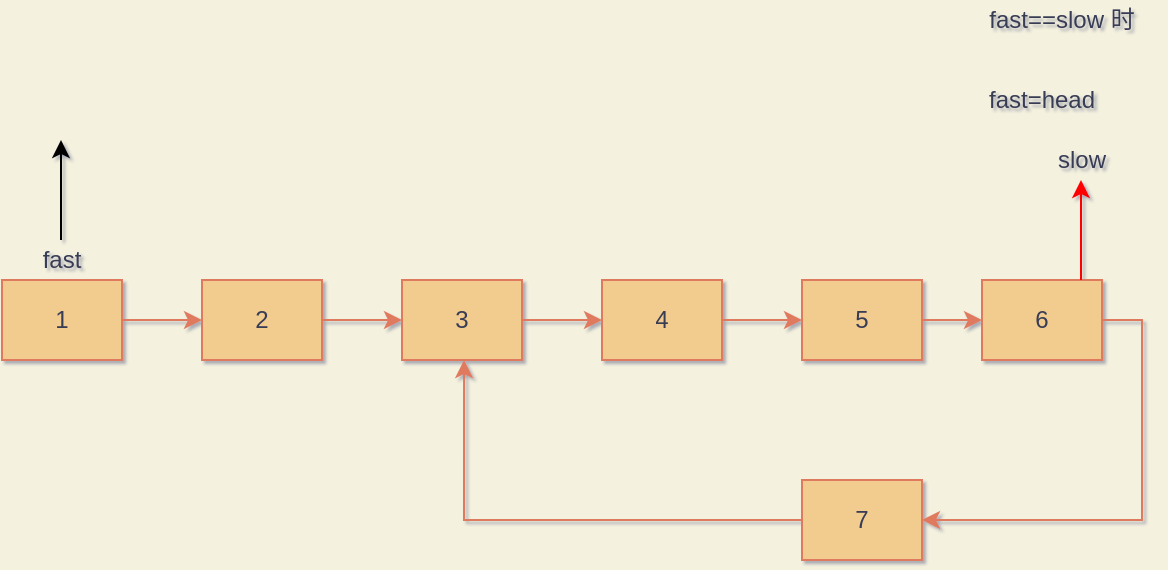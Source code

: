 <mxfile version="14.7.0" type="github">
  <diagram id="fy-eNK8LCn2k6Y5jVGpT" name="Page-1">
    <mxGraphModel dx="1182" dy="1878" grid="1" gridSize="10" guides="1" tooltips="1" connect="1" arrows="1" fold="1" page="1" pageScale="1" pageWidth="827" pageHeight="1169" background="#F4F1DE" math="0" shadow="1">
      <root>
        <mxCell id="0" />
        <mxCell id="1" parent="0" />
        <mxCell id="JZ3E73Zgplu5cMtPD8FH-19" value="" style="shape=table;html=1;whiteSpace=wrap;startSize=0;container=1;collapsible=0;childLayout=tableLayout;fillColor=#F2CC8F;strokeColor=#E07A5F;fontColor=#393C56;" vertex="1" parent="1">
          <mxGeometry x="140" y="-370" width="60" height="40" as="geometry" />
        </mxCell>
        <mxCell id="JZ3E73Zgplu5cMtPD8FH-20" value="" style="shape=partialRectangle;html=1;whiteSpace=wrap;collapsible=0;dropTarget=0;pointerEvents=0;fillColor=none;top=0;left=0;bottom=0;right=0;points=[[0,0.5],[1,0.5]];portConstraint=eastwest;strokeColor=#E07A5F;fontColor=#393C56;" vertex="1" parent="JZ3E73Zgplu5cMtPD8FH-19">
          <mxGeometry width="60" height="40" as="geometry" />
        </mxCell>
        <mxCell id="JZ3E73Zgplu5cMtPD8FH-21" value="1" style="shape=partialRectangle;html=1;whiteSpace=wrap;connectable=0;overflow=hidden;fillColor=none;top=0;left=0;bottom=0;right=0;strokeColor=#E07A5F;fontColor=#393C56;" vertex="1" parent="JZ3E73Zgplu5cMtPD8FH-20">
          <mxGeometry width="60" height="40" as="geometry" />
        </mxCell>
        <mxCell id="JZ3E73Zgplu5cMtPD8FH-34" value="" style="shape=table;html=1;whiteSpace=wrap;startSize=0;container=1;collapsible=0;childLayout=tableLayout;fillColor=#F2CC8F;strokeColor=#E07A5F;fontColor=#393C56;" vertex="1" parent="1">
          <mxGeometry x="240" y="-370" width="60" height="40" as="geometry" />
        </mxCell>
        <mxCell id="JZ3E73Zgplu5cMtPD8FH-35" value="" style="shape=partialRectangle;html=1;whiteSpace=wrap;collapsible=0;dropTarget=0;pointerEvents=0;fillColor=none;top=0;left=0;bottom=0;right=0;points=[[0,0.5],[1,0.5]];portConstraint=eastwest;strokeColor=#E07A5F;fontColor=#393C56;" vertex="1" parent="JZ3E73Zgplu5cMtPD8FH-34">
          <mxGeometry width="60" height="40" as="geometry" />
        </mxCell>
        <mxCell id="JZ3E73Zgplu5cMtPD8FH-36" value="2" style="shape=partialRectangle;html=1;whiteSpace=wrap;connectable=0;overflow=hidden;fillColor=none;top=0;left=0;bottom=0;right=0;strokeColor=#E07A5F;fontColor=#393C56;" vertex="1" parent="JZ3E73Zgplu5cMtPD8FH-35">
          <mxGeometry width="60" height="40" as="geometry" />
        </mxCell>
        <mxCell id="JZ3E73Zgplu5cMtPD8FH-37" value="" style="shape=table;html=1;whiteSpace=wrap;startSize=0;container=1;collapsible=0;childLayout=tableLayout;fillColor=#F2CC8F;strokeColor=#E07A5F;fontColor=#393C56;" vertex="1" parent="1">
          <mxGeometry x="340" y="-370" width="60" height="40" as="geometry" />
        </mxCell>
        <mxCell id="JZ3E73Zgplu5cMtPD8FH-38" value="" style="shape=partialRectangle;html=1;whiteSpace=wrap;collapsible=0;dropTarget=0;pointerEvents=0;fillColor=none;top=0;left=0;bottom=0;right=0;points=[[0,0.5],[1,0.5]];portConstraint=eastwest;strokeColor=#E07A5F;fontColor=#393C56;" vertex="1" parent="JZ3E73Zgplu5cMtPD8FH-37">
          <mxGeometry width="60" height="40" as="geometry" />
        </mxCell>
        <mxCell id="JZ3E73Zgplu5cMtPD8FH-39" value="3" style="shape=partialRectangle;html=1;whiteSpace=wrap;connectable=0;overflow=hidden;fillColor=none;top=0;left=0;bottom=0;right=0;strokeColor=#E07A5F;fontColor=#393C56;" vertex="1" parent="JZ3E73Zgplu5cMtPD8FH-38">
          <mxGeometry width="60" height="40" as="geometry" />
        </mxCell>
        <mxCell id="JZ3E73Zgplu5cMtPD8FH-40" value="" style="shape=table;html=1;whiteSpace=wrap;startSize=0;container=1;collapsible=0;childLayout=tableLayout;fillColor=#F2CC8F;strokeColor=#E07A5F;fontColor=#393C56;" vertex="1" parent="1">
          <mxGeometry x="540" y="-370" width="60" height="40" as="geometry" />
        </mxCell>
        <mxCell id="JZ3E73Zgplu5cMtPD8FH-41" value="" style="shape=partialRectangle;html=1;whiteSpace=wrap;collapsible=0;dropTarget=0;pointerEvents=0;fillColor=none;top=0;left=0;bottom=0;right=0;points=[[0,0.5],[1,0.5]];portConstraint=eastwest;strokeColor=#E07A5F;fontColor=#393C56;" vertex="1" parent="JZ3E73Zgplu5cMtPD8FH-40">
          <mxGeometry width="60" height="40" as="geometry" />
        </mxCell>
        <mxCell id="JZ3E73Zgplu5cMtPD8FH-42" value="5" style="shape=partialRectangle;html=1;whiteSpace=wrap;connectable=0;overflow=hidden;fillColor=none;top=0;left=0;bottom=0;right=0;strokeColor=#E07A5F;fontColor=#393C56;" vertex="1" parent="JZ3E73Zgplu5cMtPD8FH-41">
          <mxGeometry width="60" height="40" as="geometry" />
        </mxCell>
        <mxCell id="JZ3E73Zgplu5cMtPD8FH-43" value="" style="shape=table;html=1;whiteSpace=wrap;startSize=0;container=1;collapsible=0;childLayout=tableLayout;fillColor=#F2CC8F;strokeColor=#E07A5F;fontColor=#393C56;" vertex="1" parent="1">
          <mxGeometry x="440" y="-370" width="60" height="40" as="geometry" />
        </mxCell>
        <mxCell id="JZ3E73Zgplu5cMtPD8FH-44" value="" style="shape=partialRectangle;html=1;whiteSpace=wrap;collapsible=0;dropTarget=0;pointerEvents=0;fillColor=none;top=0;left=0;bottom=0;right=0;points=[[0,0.5],[1,0.5]];portConstraint=eastwest;strokeColor=#E07A5F;fontColor=#393C56;" vertex="1" parent="JZ3E73Zgplu5cMtPD8FH-43">
          <mxGeometry width="60" height="40" as="geometry" />
        </mxCell>
        <mxCell id="JZ3E73Zgplu5cMtPD8FH-45" value="4" style="shape=partialRectangle;html=1;whiteSpace=wrap;connectable=0;overflow=hidden;fillColor=none;top=0;left=0;bottom=0;right=0;strokeColor=#E07A5F;fontColor=#393C56;" vertex="1" parent="JZ3E73Zgplu5cMtPD8FH-44">
          <mxGeometry width="60" height="40" as="geometry" />
        </mxCell>
        <mxCell id="JZ3E73Zgplu5cMtPD8FH-46" value="" style="shape=table;html=1;whiteSpace=wrap;startSize=0;container=1;collapsible=0;childLayout=tableLayout;fillColor=#F2CC8F;strokeColor=#E07A5F;fontColor=#393C56;" vertex="1" parent="1">
          <mxGeometry x="540" y="-270" width="60" height="40" as="geometry" />
        </mxCell>
        <mxCell id="JZ3E73Zgplu5cMtPD8FH-47" value="" style="shape=partialRectangle;html=1;whiteSpace=wrap;collapsible=0;dropTarget=0;pointerEvents=0;fillColor=none;top=0;left=0;bottom=0;right=0;points=[[0,0.5],[1,0.5]];portConstraint=eastwest;strokeColor=#E07A5F;fontColor=#393C56;" vertex="1" parent="JZ3E73Zgplu5cMtPD8FH-46">
          <mxGeometry width="60" height="40" as="geometry" />
        </mxCell>
        <mxCell id="JZ3E73Zgplu5cMtPD8FH-48" value="7" style="shape=partialRectangle;html=1;whiteSpace=wrap;connectable=0;overflow=hidden;fillColor=none;top=0;left=0;bottom=0;right=0;strokeColor=#E07A5F;fontColor=#393C56;" vertex="1" parent="JZ3E73Zgplu5cMtPD8FH-47">
          <mxGeometry width="60" height="40" as="geometry" />
        </mxCell>
        <mxCell id="JZ3E73Zgplu5cMtPD8FH-49" value="" style="shape=table;html=1;whiteSpace=wrap;startSize=0;container=1;collapsible=0;childLayout=tableLayout;fillColor=#F2CC8F;strokeColor=#E07A5F;fontColor=#393C56;" vertex="1" parent="1">
          <mxGeometry x="630" y="-370" width="60" height="40" as="geometry" />
        </mxCell>
        <mxCell id="JZ3E73Zgplu5cMtPD8FH-50" value="" style="shape=partialRectangle;html=1;whiteSpace=wrap;collapsible=0;dropTarget=0;pointerEvents=0;fillColor=none;top=0;left=0;bottom=0;right=0;points=[[0,0.5],[1,0.5]];portConstraint=eastwest;strokeColor=#E07A5F;fontColor=#393C56;" vertex="1" parent="JZ3E73Zgplu5cMtPD8FH-49">
          <mxGeometry width="60" height="40" as="geometry" />
        </mxCell>
        <mxCell id="JZ3E73Zgplu5cMtPD8FH-51" value="6" style="shape=partialRectangle;html=1;whiteSpace=wrap;connectable=0;overflow=hidden;fillColor=none;top=0;left=0;bottom=0;right=0;strokeColor=#E07A5F;fontColor=#393C56;" vertex="1" parent="JZ3E73Zgplu5cMtPD8FH-50">
          <mxGeometry width="60" height="40" as="geometry" />
        </mxCell>
        <mxCell id="JZ3E73Zgplu5cMtPD8FH-52" style="edgeStyle=orthogonalEdgeStyle;rounded=0;orthogonalLoop=1;jettySize=auto;html=1;entryX=0;entryY=0.5;entryDx=0;entryDy=0;labelBackgroundColor=#F4F1DE;strokeColor=#E07A5F;fontColor=#393C56;" edge="1" parent="1" source="JZ3E73Zgplu5cMtPD8FH-20" target="JZ3E73Zgplu5cMtPD8FH-35">
          <mxGeometry relative="1" as="geometry" />
        </mxCell>
        <mxCell id="JZ3E73Zgplu5cMtPD8FH-53" style="edgeStyle=orthogonalEdgeStyle;rounded=0;orthogonalLoop=1;jettySize=auto;html=1;entryX=0;entryY=0.5;entryDx=0;entryDy=0;labelBackgroundColor=#F4F1DE;strokeColor=#E07A5F;fontColor=#393C56;" edge="1" parent="1" source="JZ3E73Zgplu5cMtPD8FH-35" target="JZ3E73Zgplu5cMtPD8FH-38">
          <mxGeometry relative="1" as="geometry" />
        </mxCell>
        <mxCell id="JZ3E73Zgplu5cMtPD8FH-54" style="edgeStyle=orthogonalEdgeStyle;rounded=0;orthogonalLoop=1;jettySize=auto;html=1;exitX=1;exitY=0.5;exitDx=0;exitDy=0;entryX=0;entryY=0.5;entryDx=0;entryDy=0;labelBackgroundColor=#F4F1DE;strokeColor=#E07A5F;fontColor=#393C56;" edge="1" parent="1" source="JZ3E73Zgplu5cMtPD8FH-38" target="JZ3E73Zgplu5cMtPD8FH-44">
          <mxGeometry relative="1" as="geometry" />
        </mxCell>
        <mxCell id="JZ3E73Zgplu5cMtPD8FH-55" style="edgeStyle=orthogonalEdgeStyle;rounded=0;orthogonalLoop=1;jettySize=auto;html=1;exitX=1;exitY=0.5;exitDx=0;exitDy=0;entryX=0;entryY=0.5;entryDx=0;entryDy=0;labelBackgroundColor=#F4F1DE;strokeColor=#E07A5F;fontColor=#393C56;" edge="1" parent="1" source="JZ3E73Zgplu5cMtPD8FH-44" target="JZ3E73Zgplu5cMtPD8FH-41">
          <mxGeometry relative="1" as="geometry" />
        </mxCell>
        <mxCell id="JZ3E73Zgplu5cMtPD8FH-56" style="edgeStyle=orthogonalEdgeStyle;rounded=0;orthogonalLoop=1;jettySize=auto;html=1;exitX=1;exitY=0.5;exitDx=0;exitDy=0;entryX=0;entryY=0.5;entryDx=0;entryDy=0;labelBackgroundColor=#F4F1DE;strokeColor=#E07A5F;fontColor=#393C56;" edge="1" parent="1" source="JZ3E73Zgplu5cMtPD8FH-41" target="JZ3E73Zgplu5cMtPD8FH-50">
          <mxGeometry relative="1" as="geometry" />
        </mxCell>
        <mxCell id="JZ3E73Zgplu5cMtPD8FH-57" style="edgeStyle=orthogonalEdgeStyle;rounded=0;orthogonalLoop=1;jettySize=auto;html=1;exitX=1;exitY=0.5;exitDx=0;exitDy=0;entryX=1;entryY=0.5;entryDx=0;entryDy=0;labelBackgroundColor=#F4F1DE;strokeColor=#E07A5F;fontColor=#393C56;" edge="1" parent="1" source="JZ3E73Zgplu5cMtPD8FH-50" target="JZ3E73Zgplu5cMtPD8FH-47">
          <mxGeometry relative="1" as="geometry" />
        </mxCell>
        <mxCell id="JZ3E73Zgplu5cMtPD8FH-58" style="edgeStyle=orthogonalEdgeStyle;rounded=0;orthogonalLoop=1;jettySize=auto;html=1;exitX=0;exitY=0.5;exitDx=0;exitDy=0;entryX=0.517;entryY=1;entryDx=0;entryDy=0;entryPerimeter=0;labelBackgroundColor=#F4F1DE;strokeColor=#E07A5F;fontColor=#393C56;" edge="1" parent="1" source="JZ3E73Zgplu5cMtPD8FH-47" target="JZ3E73Zgplu5cMtPD8FH-38">
          <mxGeometry relative="1" as="geometry" />
        </mxCell>
        <mxCell id="JZ3E73Zgplu5cMtPD8FH-70" value="" style="group;fontColor=#393C56;" vertex="1" connectable="0" parent="1">
          <mxGeometry x="660" y="-440" width="40" height="70" as="geometry" />
        </mxCell>
        <mxCell id="JZ3E73Zgplu5cMtPD8FH-62" value="" style="endArrow=classic;html=1;labelBackgroundColor=#F4F1DE;fontColor=#393C56;strokeColor=#FF0000;" edge="1" parent="JZ3E73Zgplu5cMtPD8FH-70">
          <mxGeometry width="50" height="50" relative="1" as="geometry">
            <mxPoint x="19.5" y="70" as="sourcePoint" />
            <mxPoint x="19.5" y="20" as="targetPoint" />
          </mxGeometry>
        </mxCell>
        <mxCell id="JZ3E73Zgplu5cMtPD8FH-63" value="slow" style="text;html=1;strokeColor=none;fillColor=none;align=center;verticalAlign=middle;whiteSpace=wrap;rounded=0;fontColor=#393C56;" vertex="1" parent="JZ3E73Zgplu5cMtPD8FH-70">
          <mxGeometry width="40" height="20" as="geometry" />
        </mxCell>
        <mxCell id="JZ3E73Zgplu5cMtPD8FH-78" value="" style="group" vertex="1" connectable="0" parent="1">
          <mxGeometry x="150" y="-440" width="40" height="70" as="geometry" />
        </mxCell>
        <mxCell id="JZ3E73Zgplu5cMtPD8FH-72" value="" style="endArrow=classic;html=1;" edge="1" parent="JZ3E73Zgplu5cMtPD8FH-78">
          <mxGeometry width="50" height="50" relative="1" as="geometry">
            <mxPoint x="19.5" y="50" as="sourcePoint" />
            <mxPoint x="19.5" as="targetPoint" />
          </mxGeometry>
        </mxCell>
        <mxCell id="JZ3E73Zgplu5cMtPD8FH-73" value="fast" style="text;html=1;strokeColor=none;fillColor=none;align=center;verticalAlign=middle;whiteSpace=wrap;rounded=0;sketch=0;fontColor=#393C56;" vertex="1" parent="JZ3E73Zgplu5cMtPD8FH-78">
          <mxGeometry y="50" width="40" height="20" as="geometry" />
        </mxCell>
        <mxCell id="JZ3E73Zgplu5cMtPD8FH-79" value="fast==slow 时" style="text;html=1;strokeColor=none;fillColor=none;align=center;verticalAlign=middle;whiteSpace=wrap;rounded=0;sketch=0;fontColor=#393C56;" vertex="1" parent="1">
          <mxGeometry x="630" y="-510" width="80" height="20" as="geometry" />
        </mxCell>
        <mxCell id="JZ3E73Zgplu5cMtPD8FH-80" value="fast=head" style="text;html=1;strokeColor=none;fillColor=none;align=center;verticalAlign=middle;whiteSpace=wrap;rounded=0;sketch=0;fontColor=#393C56;" vertex="1" parent="1">
          <mxGeometry x="640" y="-470" width="40" height="20" as="geometry" />
        </mxCell>
      </root>
    </mxGraphModel>
  </diagram>
</mxfile>

